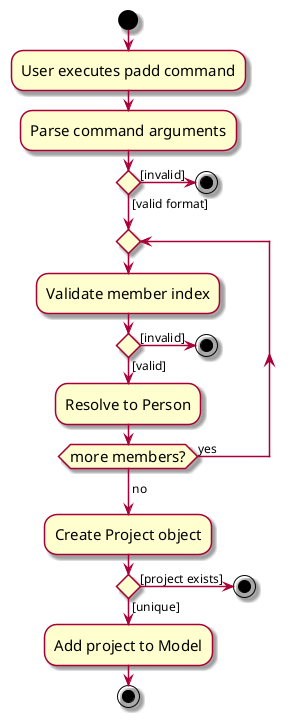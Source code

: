@startuml
skin rose
skinparam ActivityFontSize 15
skinparam ArrowFontSize 12
start
:User executes padd command;

:Parse command arguments;

if () then ([valid format])
else ([invalid])
    stop
endif

repeat
    :Validate member index;
    if () then ([valid])
        :Resolve to Person;
    else ([invalid])
        stop
    endif
repeat while (more members?) is (yes)
->no;

:Create Project object;

if () then ([project exists])
    stop
else ([unique])
    :Add project to Model;
endif

stop
@enduml

